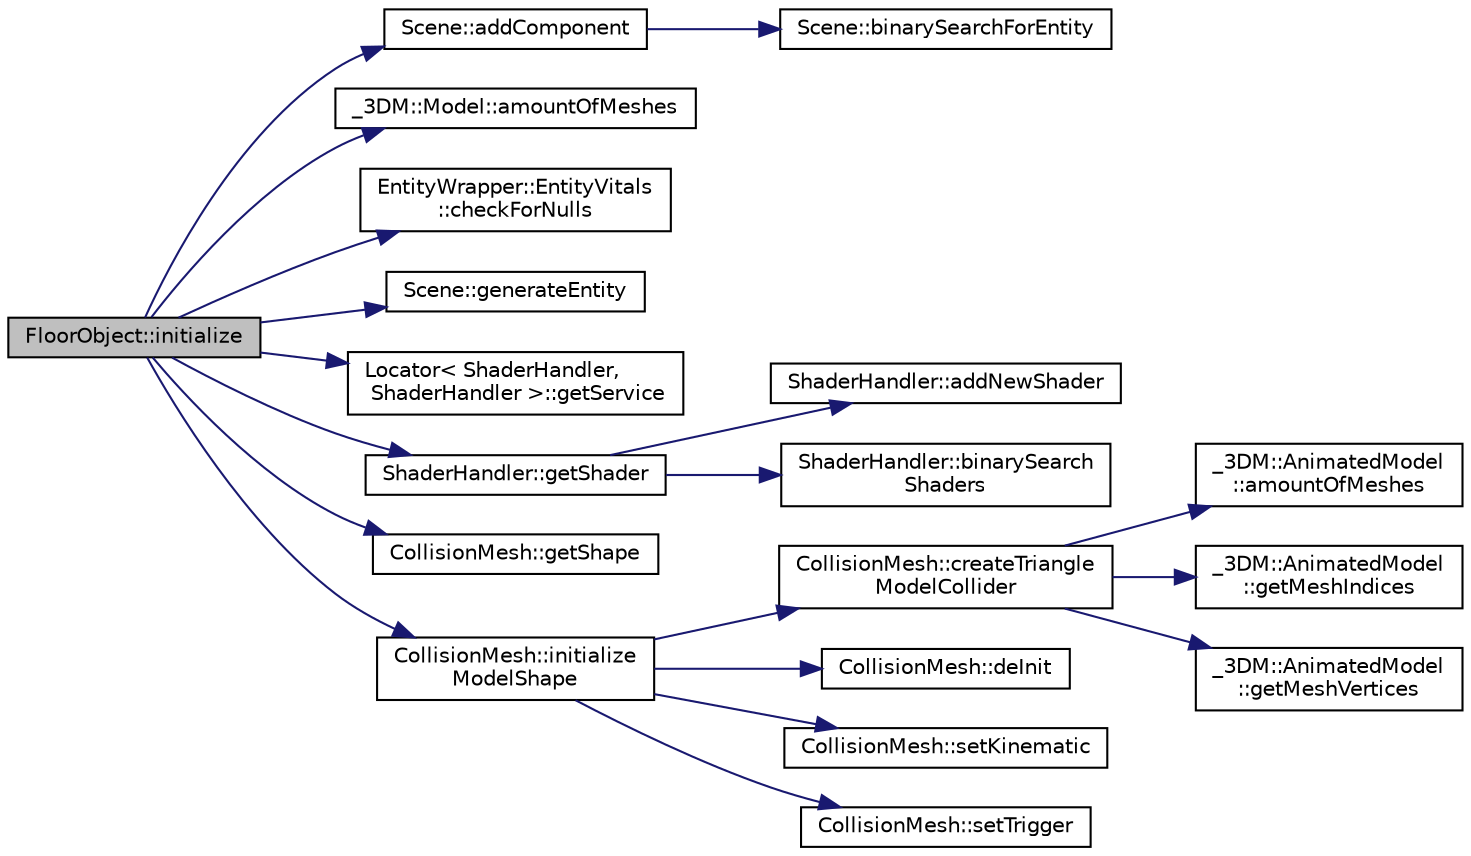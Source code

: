 digraph "FloorObject::initialize"
{
 // INTERACTIVE_SVG=YES
 // LATEX_PDF_SIZE
  edge [fontname="Helvetica",fontsize="10",labelfontname="Helvetica",labelfontsize="10"];
  node [fontname="Helvetica",fontsize="10",shape=record];
  rankdir="LR";
  Node1 [label="FloorObject::initialize",height=0.2,width=0.4,color="black", fillcolor="grey75", style="filled", fontcolor="black",tooltip=" "];
  Node1 -> Node2 [color="midnightblue",fontsize="10",style="solid",fontname="Helvetica"];
  Node2 [label="Scene::addComponent",height=0.2,width=0.4,color="black", fillcolor="white", style="filled",URL="$d6/db5/class_scene.html#a8be9ee80a306fd6eaeb621367cb3a353",tooltip=" "];
  Node2 -> Node3 [color="midnightblue",fontsize="10",style="solid",fontname="Helvetica"];
  Node3 [label="Scene::binarySearchForEntity",height=0.2,width=0.4,color="black", fillcolor="white", style="filled",URL="$d6/db5/class_scene.html#a55c346bea3f04eb9d9f8476a68c2fa93",tooltip=" "];
  Node1 -> Node4 [color="midnightblue",fontsize="10",style="solid",fontname="Helvetica"];
  Node4 [label="_3DM::Model::amountOfMeshes",height=0.2,width=0.4,color="black", fillcolor="white", style="filled",URL="$d3/d96/class__3_d_m_1_1_model.html#a49748220558104e4577121ffd3b836cc",tooltip=" "];
  Node1 -> Node5 [color="midnightblue",fontsize="10",style="solid",fontname="Helvetica"];
  Node5 [label="EntityWrapper::EntityVitals\l::checkForNulls",height=0.2,width=0.4,color="black", fillcolor="white", style="filled",URL="$d5/da8/struct_entity_wrapper_1_1_entity_vitals.html#acf65583e2e08d352ba6d4b4a45454214",tooltip=" "];
  Node1 -> Node6 [color="midnightblue",fontsize="10",style="solid",fontname="Helvetica"];
  Node6 [label="Scene::generateEntity",height=0.2,width=0.4,color="black", fillcolor="white", style="filled",URL="$d6/db5/class_scene.html#ab4f95ed65ad2f033c8221992840668b7",tooltip=" "];
  Node1 -> Node7 [color="midnightblue",fontsize="10",style="solid",fontname="Helvetica"];
  Node7 [label="Locator\< ShaderHandler,\l ShaderHandler \>::getService",height=0.2,width=0.4,color="black", fillcolor="white", style="filled",URL="$d2/d23/class_locator.html#a310ebd51e96b6341e25471b651afaf34",tooltip=" "];
  Node1 -> Node8 [color="midnightblue",fontsize="10",style="solid",fontname="Helvetica"];
  Node8 [label="ShaderHandler::getShader",height=0.2,width=0.4,color="black", fillcolor="white", style="filled",URL="$de/d51/class_shader_handler.html#ad478cf645ea1baf7f0172059d3f9d40a",tooltip=" "];
  Node8 -> Node9 [color="midnightblue",fontsize="10",style="solid",fontname="Helvetica"];
  Node9 [label="ShaderHandler::addNewShader",height=0.2,width=0.4,color="black", fillcolor="white", style="filled",URL="$de/d51/class_shader_handler.html#aa6135a3de8989141daaf63815d7e3ba5",tooltip=" "];
  Node8 -> Node10 [color="midnightblue",fontsize="10",style="solid",fontname="Helvetica"];
  Node10 [label="ShaderHandler::binarySearch\lShaders",height=0.2,width=0.4,color="black", fillcolor="white", style="filled",URL="$de/d51/class_shader_handler.html#ad363f345aa76d162312c455de9a4ee40",tooltip=" "];
  Node1 -> Node11 [color="midnightblue",fontsize="10",style="solid",fontname="Helvetica"];
  Node11 [label="CollisionMesh::getShape",height=0.2,width=0.4,color="black", fillcolor="white", style="filled",URL="$d4/daa/class_collision_mesh.html#a4d5f48ce34a15dcb6f38a3b9cf0f727a",tooltip=" "];
  Node1 -> Node12 [color="midnightblue",fontsize="10",style="solid",fontname="Helvetica"];
  Node12 [label="CollisionMesh::initialize\lModelShape",height=0.2,width=0.4,color="black", fillcolor="white", style="filled",URL="$d4/daa/class_collision_mesh.html#a15e24ea6cec483c05c6d2644f235e408",tooltip=" "];
  Node12 -> Node13 [color="midnightblue",fontsize="10",style="solid",fontname="Helvetica"];
  Node13 [label="CollisionMesh::createTriangle\lModelCollider",height=0.2,width=0.4,color="black", fillcolor="white", style="filled",URL="$d4/daa/class_collision_mesh.html#a36fa3a5f4028c01af69859a813c20a41",tooltip=" "];
  Node13 -> Node14 [color="midnightblue",fontsize="10",style="solid",fontname="Helvetica"];
  Node14 [label="_3DM::AnimatedModel\l::amountOfMeshes",height=0.2,width=0.4,color="black", fillcolor="white", style="filled",URL="$de/d92/class__3_d_m_1_1_animated_model.html#a69c6dd8a0e12cdf4e11cde64cea757c4",tooltip=" "];
  Node13 -> Node15 [color="midnightblue",fontsize="10",style="solid",fontname="Helvetica"];
  Node15 [label="_3DM::AnimatedModel\l::getMeshIndices",height=0.2,width=0.4,color="black", fillcolor="white", style="filled",URL="$de/d92/class__3_d_m_1_1_animated_model.html#a57f30fb1443d89d32e69ccfe06e46b71",tooltip=" "];
  Node13 -> Node16 [color="midnightblue",fontsize="10",style="solid",fontname="Helvetica"];
  Node16 [label="_3DM::AnimatedModel\l::getMeshVertices",height=0.2,width=0.4,color="black", fillcolor="white", style="filled",URL="$de/d92/class__3_d_m_1_1_animated_model.html#a774e41d8b93802e78dcf1f17d76d42c3",tooltip=" "];
  Node12 -> Node17 [color="midnightblue",fontsize="10",style="solid",fontname="Helvetica"];
  Node17 [label="CollisionMesh::deInit",height=0.2,width=0.4,color="black", fillcolor="white", style="filled",URL="$d4/daa/class_collision_mesh.html#adcf9c78c61f0be4c72d56722e0129c2d",tooltip=" "];
  Node12 -> Node18 [color="midnightblue",fontsize="10",style="solid",fontname="Helvetica"];
  Node18 [label="CollisionMesh::setKinematic",height=0.2,width=0.4,color="black", fillcolor="white", style="filled",URL="$d4/daa/class_collision_mesh.html#a258fb73d34b153032086203cfb8d7193",tooltip=" "];
  Node12 -> Node19 [color="midnightblue",fontsize="10",style="solid",fontname="Helvetica"];
  Node19 [label="CollisionMesh::setTrigger",height=0.2,width=0.4,color="black", fillcolor="white", style="filled",URL="$d4/daa/class_collision_mesh.html#afe25849e28ea6a9884f42d15b40c84d7",tooltip=" "];
}
